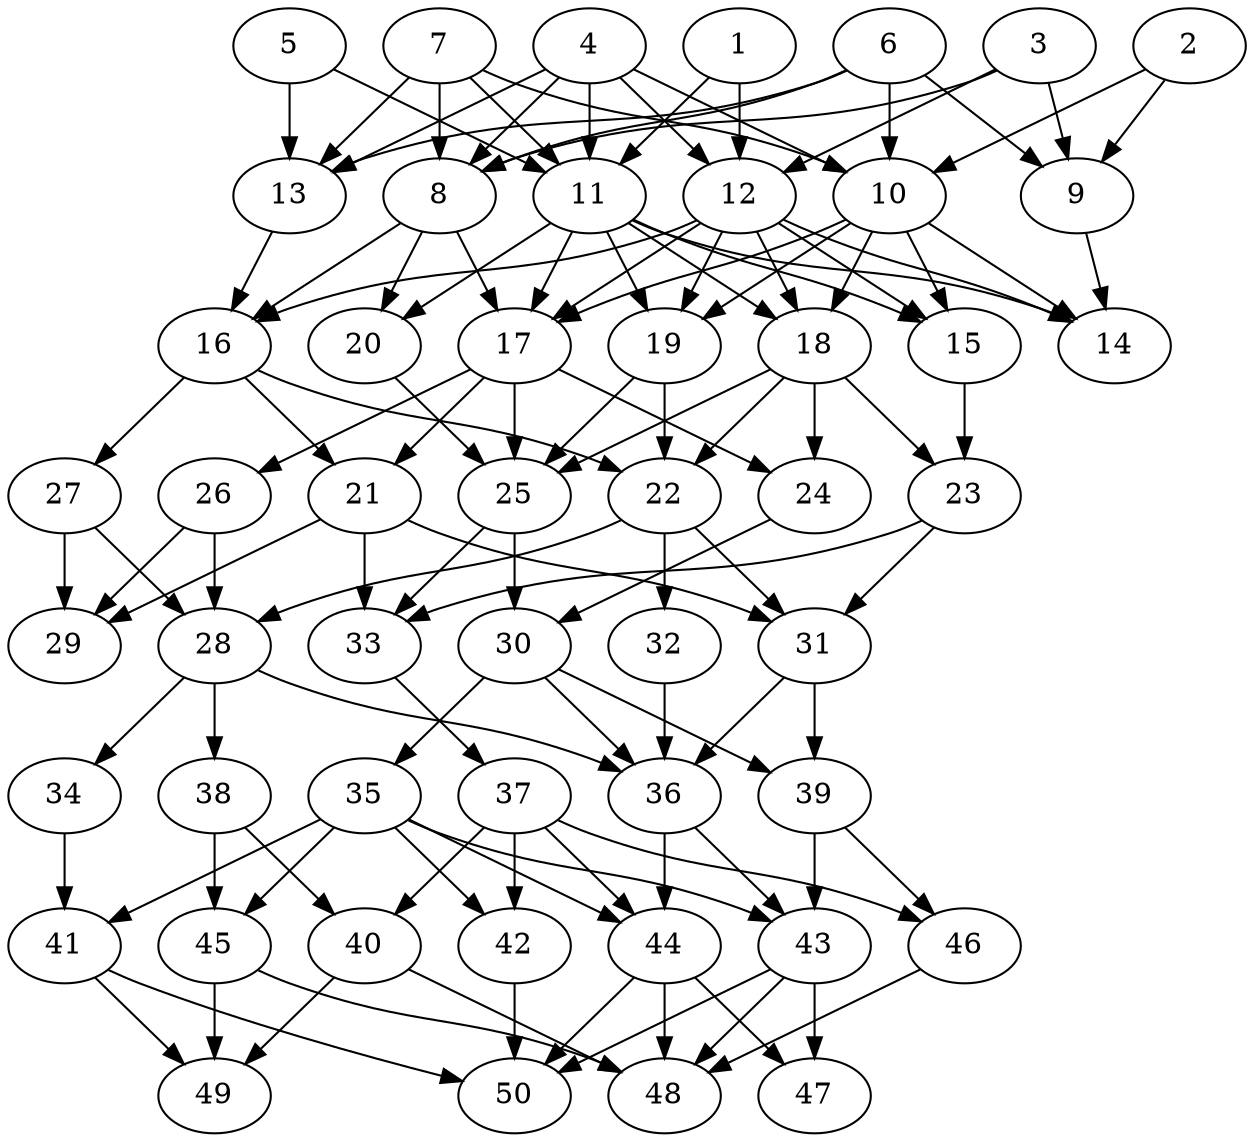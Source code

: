 // DAG automatically generated by daggen at Thu Oct  3 14:07:57 2019
// ./daggen --dot -n 50 --ccr 0.3 --fat 0.5 --regular 0.9 --density 0.6 --mindata 5242880 --maxdata 52428800 
digraph G {
  1 [size="107520000", alpha="0.06", expect_size="32256000"] 
  1 -> 11 [size ="32256000"]
  1 -> 12 [size ="32256000"]
  2 [size="141800107", alpha="0.15", expect_size="42540032"] 
  2 -> 9 [size ="42540032"]
  2 -> 10 [size ="42540032"]
  3 [size="173424640", alpha="0.18", expect_size="52027392"] 
  3 -> 8 [size ="52027392"]
  3 -> 9 [size ="52027392"]
  3 -> 12 [size ="52027392"]
  4 [size="131594240", alpha="0.14", expect_size="39478272"] 
  4 -> 8 [size ="39478272"]
  4 -> 10 [size ="39478272"]
  4 -> 11 [size ="39478272"]
  4 -> 12 [size ="39478272"]
  4 -> 13 [size ="39478272"]
  5 [size="165481813", alpha="0.20", expect_size="49644544"] 
  5 -> 11 [size ="49644544"]
  5 -> 13 [size ="49644544"]
  6 [size="142363307", alpha="0.17", expect_size="42708992"] 
  6 -> 8 [size ="42708992"]
  6 -> 9 [size ="42708992"]
  6 -> 10 [size ="42708992"]
  6 -> 13 [size ="42708992"]
  7 [size="90630827", alpha="0.08", expect_size="27189248"] 
  7 -> 8 [size ="27189248"]
  7 -> 10 [size ="27189248"]
  7 -> 11 [size ="27189248"]
  7 -> 13 [size ="27189248"]
  8 [size="45871787", alpha="0.01", expect_size="13761536"] 
  8 -> 16 [size ="13761536"]
  8 -> 17 [size ="13761536"]
  8 -> 20 [size ="13761536"]
  9 [size="82940587", alpha="0.14", expect_size="24882176"] 
  9 -> 14 [size ="24882176"]
  10 [size="146640213", alpha="0.06", expect_size="43992064"] 
  10 -> 14 [size ="43992064"]
  10 -> 15 [size ="43992064"]
  10 -> 17 [size ="43992064"]
  10 -> 18 [size ="43992064"]
  10 -> 19 [size ="43992064"]
  11 [size="126266027", alpha="0.09", expect_size="37879808"] 
  11 -> 14 [size ="37879808"]
  11 -> 15 [size ="37879808"]
  11 -> 17 [size ="37879808"]
  11 -> 18 [size ="37879808"]
  11 -> 19 [size ="37879808"]
  11 -> 20 [size ="37879808"]
  12 [size="19083947", alpha="0.12", expect_size="5725184"] 
  12 -> 14 [size ="5725184"]
  12 -> 15 [size ="5725184"]
  12 -> 16 [size ="5725184"]
  12 -> 17 [size ="5725184"]
  12 -> 18 [size ="5725184"]
  12 -> 19 [size ="5725184"]
  13 [size="138676907", alpha="0.02", expect_size="41603072"] 
  13 -> 16 [size ="41603072"]
  14 [size="123944960", alpha="0.20", expect_size="37183488"] 
  15 [size="73902080", alpha="0.19", expect_size="22170624"] 
  15 -> 23 [size ="22170624"]
  16 [size="73656320", alpha="0.03", expect_size="22096896"] 
  16 -> 21 [size ="22096896"]
  16 -> 22 [size ="22096896"]
  16 -> 27 [size ="22096896"]
  17 [size="48189440", alpha="0.10", expect_size="14456832"] 
  17 -> 21 [size ="14456832"]
  17 -> 24 [size ="14456832"]
  17 -> 25 [size ="14456832"]
  17 -> 26 [size ="14456832"]
  18 [size="111243947", alpha="0.02", expect_size="33373184"] 
  18 -> 22 [size ="33373184"]
  18 -> 23 [size ="33373184"]
  18 -> 24 [size ="33373184"]
  18 -> 25 [size ="33373184"]
  19 [size="118568960", alpha="0.09", expect_size="35570688"] 
  19 -> 22 [size ="35570688"]
  19 -> 25 [size ="35570688"]
  20 [size="73512960", alpha="0.16", expect_size="22053888"] 
  20 -> 25 [size ="22053888"]
  21 [size="122412373", alpha="0.15", expect_size="36723712"] 
  21 -> 29 [size ="36723712"]
  21 -> 31 [size ="36723712"]
  21 -> 33 [size ="36723712"]
  22 [size="33518933", alpha="0.10", expect_size="10055680"] 
  22 -> 28 [size ="10055680"]
  22 -> 31 [size ="10055680"]
  22 -> 32 [size ="10055680"]
  23 [size="128020480", alpha="0.04", expect_size="38406144"] 
  23 -> 31 [size ="38406144"]
  23 -> 33 [size ="38406144"]
  24 [size="140881920", alpha="0.13", expect_size="42264576"] 
  24 -> 30 [size ="42264576"]
  25 [size="138233173", alpha="0.01", expect_size="41469952"] 
  25 -> 30 [size ="41469952"]
  25 -> 33 [size ="41469952"]
  26 [size="133983573", alpha="0.05", expect_size="40195072"] 
  26 -> 28 [size ="40195072"]
  26 -> 29 [size ="40195072"]
  27 [size="154586453", alpha="0.18", expect_size="46375936"] 
  27 -> 28 [size ="46375936"]
  27 -> 29 [size ="46375936"]
  28 [size="78636373", alpha="0.14", expect_size="23590912"] 
  28 -> 34 [size ="23590912"]
  28 -> 36 [size ="23590912"]
  28 -> 38 [size ="23590912"]
  29 [size="91443200", alpha="0.19", expect_size="27432960"] 
  30 [size="161877333", alpha="0.01", expect_size="48563200"] 
  30 -> 35 [size ="48563200"]
  30 -> 36 [size ="48563200"]
  30 -> 39 [size ="48563200"]
  31 [size="133109760", alpha="0.16", expect_size="39932928"] 
  31 -> 36 [size ="39932928"]
  31 -> 39 [size ="39932928"]
  32 [size="95184213", alpha="0.11", expect_size="28555264"] 
  32 -> 36 [size ="28555264"]
  33 [size="172431360", alpha="0.02", expect_size="51729408"] 
  33 -> 37 [size ="51729408"]
  34 [size="48936960", alpha="0.06", expect_size="14681088"] 
  34 -> 41 [size ="14681088"]
  35 [size="153395200", alpha="0.18", expect_size="46018560"] 
  35 -> 41 [size ="46018560"]
  35 -> 42 [size ="46018560"]
  35 -> 43 [size ="46018560"]
  35 -> 44 [size ="46018560"]
  35 -> 45 [size ="46018560"]
  36 [size="161949013", alpha="0.17", expect_size="48584704"] 
  36 -> 43 [size ="48584704"]
  36 -> 44 [size ="48584704"]
  37 [size="42209280", alpha="0.19", expect_size="12662784"] 
  37 -> 40 [size ="12662784"]
  37 -> 42 [size ="12662784"]
  37 -> 44 [size ="12662784"]
  37 -> 46 [size ="12662784"]
  38 [size="24610133", alpha="0.14", expect_size="7383040"] 
  38 -> 40 [size ="7383040"]
  38 -> 45 [size ="7383040"]
  39 [size="137553920", alpha="0.01", expect_size="41266176"] 
  39 -> 43 [size ="41266176"]
  39 -> 46 [size ="41266176"]
  40 [size="131928747", alpha="0.15", expect_size="39578624"] 
  40 -> 48 [size ="39578624"]
  40 -> 49 [size ="39578624"]
  41 [size="136908800", alpha="0.03", expect_size="41072640"] 
  41 -> 49 [size ="41072640"]
  41 -> 50 [size ="41072640"]
  42 [size="103990613", alpha="0.13", expect_size="31197184"] 
  42 -> 50 [size ="31197184"]
  43 [size="34785280", alpha="0.17", expect_size="10435584"] 
  43 -> 47 [size ="10435584"]
  43 -> 48 [size ="10435584"]
  43 -> 50 [size ="10435584"]
  44 [size="50500267", alpha="0.17", expect_size="15150080"] 
  44 -> 47 [size ="15150080"]
  44 -> 48 [size ="15150080"]
  44 -> 50 [size ="15150080"]
  45 [size="100311040", alpha="0.11", expect_size="30093312"] 
  45 -> 48 [size ="30093312"]
  45 -> 49 [size ="30093312"]
  46 [size="83367253", alpha="0.01", expect_size="25010176"] 
  46 -> 48 [size ="25010176"]
  47 [size="55845547", alpha="0.08", expect_size="16753664"] 
  48 [size="48462507", alpha="0.03", expect_size="14538752"] 
  49 [size="154985813", alpha="0.08", expect_size="46495744"] 
  50 [size="161935360", alpha="0.11", expect_size="48580608"] 
}
